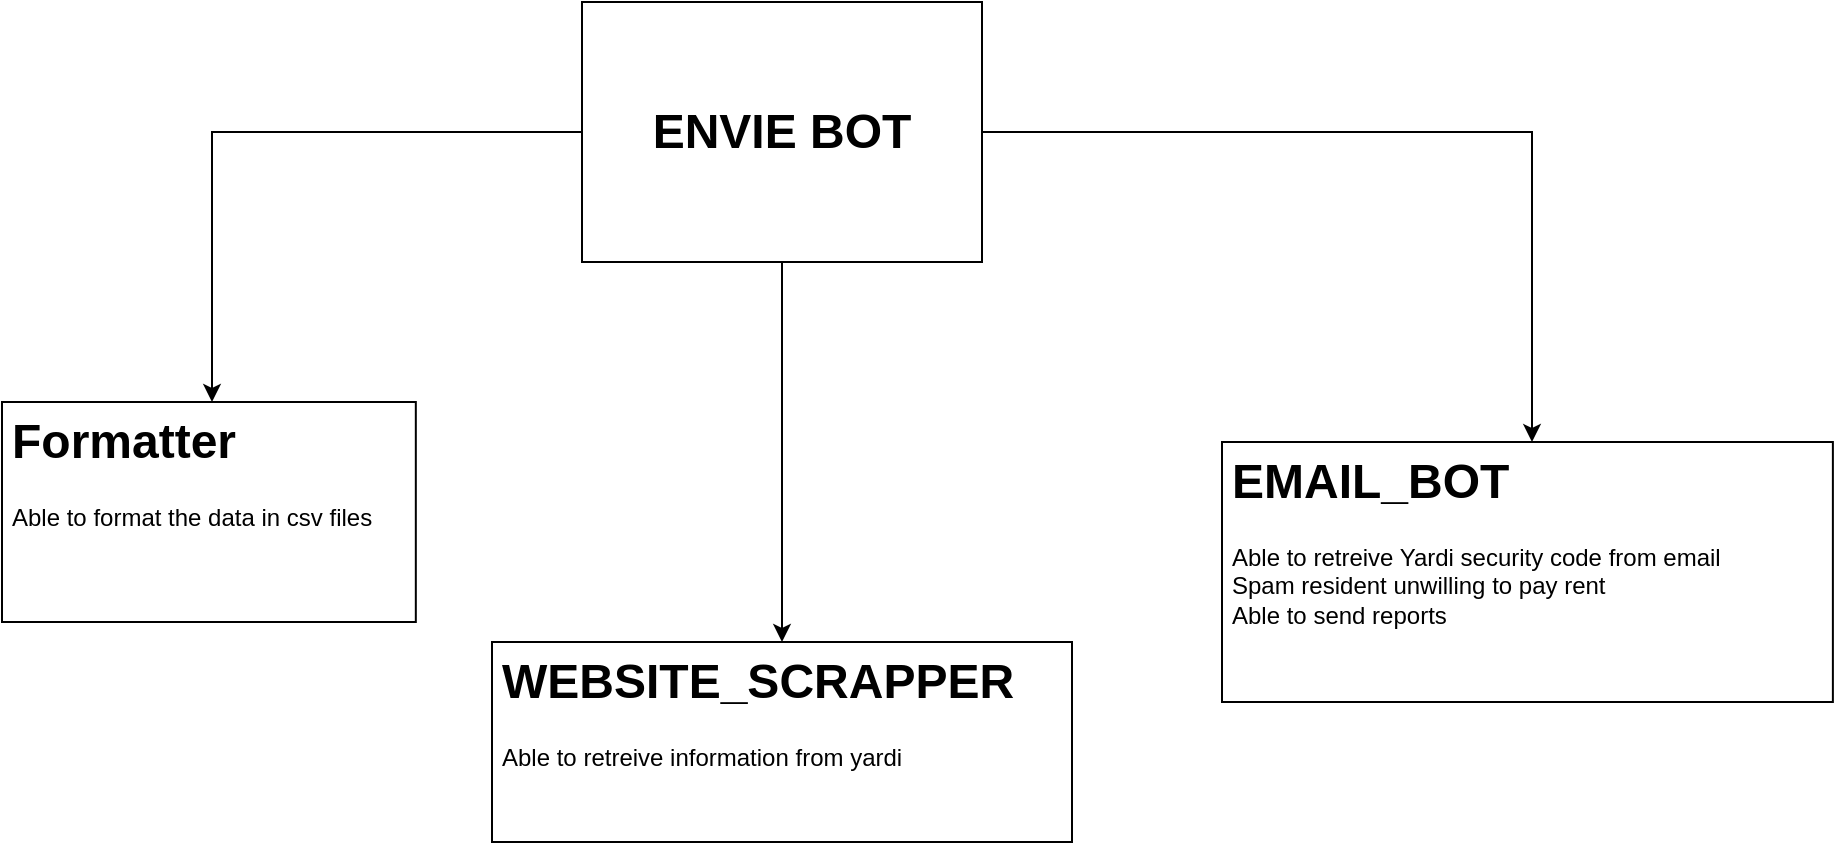 <mxfile version="20.4.0" type="github" pages="2">
  <diagram id="xLggRz3xDiTvZfhR7DCt" name="Modules">
    <mxGraphModel dx="2157" dy="1422" grid="1" gridSize="10" guides="1" tooltips="1" connect="1" arrows="1" fold="1" page="1" pageScale="1" pageWidth="850" pageHeight="1100" math="0" shadow="0">
      <root>
        <mxCell id="0" />
        <mxCell id="1" parent="0" />
        <mxCell id="th4ECtOqTUSO3FZzo3ZR-9" value="" style="group" vertex="1" connectable="0" parent="1">
          <mxGeometry x="600" y="330" width="310" height="130" as="geometry" />
        </mxCell>
        <mxCell id="th4ECtOqTUSO3FZzo3ZR-5" value="" style="rounded=0;whiteSpace=wrap;html=1;" vertex="1" parent="th4ECtOqTUSO3FZzo3ZR-9">
          <mxGeometry width="305.441" height="130.0" as="geometry" />
        </mxCell>
        <mxCell id="th4ECtOqTUSO3FZzo3ZR-6" value="&lt;h1&gt;EMAIL_BOT&lt;br&gt;&lt;/h1&gt;&lt;div&gt;Able to retreive Yardi security code from email&lt;/div&gt;&lt;div&gt;Spam resident unwilling to pay rent&lt;/div&gt;&lt;div&gt;Able to send reports&lt;br&gt;&lt;/div&gt;&lt;div&gt;&lt;br&gt;&lt;/div&gt;" style="text;html=1;strokeColor=none;fillColor=none;spacing=5;spacingTop=-20;whiteSpace=wrap;overflow=hidden;rounded=0;" vertex="1" parent="th4ECtOqTUSO3FZzo3ZR-9">
          <mxGeometry width="310" height="130.0" as="geometry" />
        </mxCell>
        <mxCell id="th4ECtOqTUSO3FZzo3ZR-10" value="" style="group" vertex="1" connectable="0" parent="1">
          <mxGeometry x="-10" y="310" width="210" height="110" as="geometry" />
        </mxCell>
        <mxCell id="th4ECtOqTUSO3FZzo3ZR-11" value="" style="rounded=0;whiteSpace=wrap;html=1;" vertex="1" parent="th4ECtOqTUSO3FZzo3ZR-10">
          <mxGeometry width="206.912" height="110.0" as="geometry" />
        </mxCell>
        <mxCell id="th4ECtOqTUSO3FZzo3ZR-12" value="&lt;h1&gt;Formatter&lt;br&gt;&lt;/h1&gt;Able to format the data in csv files&lt;br&gt;&lt;div&gt;&lt;br&gt;&lt;/div&gt;" style="text;html=1;strokeColor=none;fillColor=none;spacing=5;spacingTop=-20;whiteSpace=wrap;overflow=hidden;rounded=0;" vertex="1" parent="th4ECtOqTUSO3FZzo3ZR-10">
          <mxGeometry width="210" height="110.0" as="geometry" />
        </mxCell>
        <mxCell id="JdXKYWSp74OsARodr6tb-2" style="edgeStyle=orthogonalEdgeStyle;rounded=0;orthogonalLoop=1;jettySize=auto;html=1;fontSize=24;" edge="1" parent="1" source="JdXKYWSp74OsARodr6tb-1" target="th4ECtOqTUSO3FZzo3ZR-12">
          <mxGeometry relative="1" as="geometry" />
        </mxCell>
        <mxCell id="JdXKYWSp74OsARodr6tb-7" style="edgeStyle=orthogonalEdgeStyle;rounded=0;orthogonalLoop=1;jettySize=auto;html=1;fontSize=24;" edge="1" parent="1" source="JdXKYWSp74OsARodr6tb-1" target="JdXKYWSp74OsARodr6tb-6">
          <mxGeometry relative="1" as="geometry" />
        </mxCell>
        <mxCell id="JdXKYWSp74OsARodr6tb-8" style="edgeStyle=orthogonalEdgeStyle;rounded=0;orthogonalLoop=1;jettySize=auto;html=1;entryX=0.5;entryY=0;entryDx=0;entryDy=0;fontSize=24;" edge="1" parent="1" source="JdXKYWSp74OsARodr6tb-1" target="th4ECtOqTUSO3FZzo3ZR-6">
          <mxGeometry relative="1" as="geometry" />
        </mxCell>
        <mxCell id="JdXKYWSp74OsARodr6tb-1" value="&lt;h1&gt;&lt;font style=&quot;font-size: 24px;&quot;&gt;ENVIE BOT&lt;/font&gt;&lt;/h1&gt;" style="rounded=0;whiteSpace=wrap;html=1;" vertex="1" parent="1">
          <mxGeometry x="280" y="110" width="200" height="130" as="geometry" />
        </mxCell>
        <mxCell id="JdXKYWSp74OsARodr6tb-4" value="" style="group" vertex="1" connectable="0" parent="1">
          <mxGeometry x="235" y="430" width="290" height="100" as="geometry" />
        </mxCell>
        <mxCell id="JdXKYWSp74OsARodr6tb-5" value="" style="rounded=0;whiteSpace=wrap;html=1;" vertex="1" parent="JdXKYWSp74OsARodr6tb-4">
          <mxGeometry width="290" height="100.0" as="geometry" />
        </mxCell>
        <mxCell id="JdXKYWSp74OsARodr6tb-6" value="&lt;h1&gt;WEBSITE_SCRAPPER&lt;br&gt;&lt;/h1&gt;&lt;p&gt;Able to retreive information from yardi&lt;br&gt;&lt;/p&gt;" style="text;html=1;strokeColor=none;fillColor=none;spacing=5;spacingTop=-20;whiteSpace=wrap;overflow=hidden;rounded=0;" vertex="1" parent="JdXKYWSp74OsARodr6tb-4">
          <mxGeometry width="290" height="100.0" as="geometry" />
        </mxCell>
      </root>
    </mxGraphModel>
  </diagram>
  <diagram id="c8Nor9SsRpzTECpaN6IT" name="WEB SCRAPPER OBJ">
    <mxGraphModel dx="784" dy="313" grid="1" gridSize="10" guides="1" tooltips="1" connect="1" arrows="1" fold="1" page="1" pageScale="1" pageWidth="850" pageHeight="1100" math="0" shadow="0">
      <root>
        <mxCell id="0" />
        <mxCell id="1" parent="0" />
        <mxCell id="Ae-3tbpD8CXmH7pGEP9--15" style="edgeStyle=orthogonalEdgeStyle;rounded=0;orthogonalLoop=1;jettySize=auto;html=1;fontSize=14;" edge="1" parent="1" source="Ae-3tbpD8CXmH7pGEP9--1" target="Ae-3tbpD8CXmH7pGEP9--5">
          <mxGeometry relative="1" as="geometry" />
        </mxCell>
        <mxCell id="Ae-3tbpD8CXmH7pGEP9--1" value="BOT" style="rounded=0;whiteSpace=wrap;html=1;fontSize=24;" vertex="1" parent="1">
          <mxGeometry x="230" y="140" width="120" height="60" as="geometry" />
        </mxCell>
        <mxCell id="Ae-3tbpD8CXmH7pGEP9--5" value="__init__" style="swimlane;fontStyle=0;childLayout=stackLayout;horizontal=1;startSize=30;horizontalStack=0;resizeParent=1;resizeParentMax=0;resizeLast=0;collapsible=1;marginBottom=0;fontSize=14;" vertex="1" parent="1">
          <mxGeometry x="180" y="310" width="220" height="150" as="geometry" />
        </mxCell>
        <mxCell id="Ae-3tbpD8CXmH7pGEP9--6" value="defines the meta stuff" style="text;strokeColor=none;fillColor=none;align=left;verticalAlign=middle;spacingLeft=4;spacingRight=4;overflow=hidden;points=[[0,0.5],[1,0.5]];portConstraint=eastwest;rotatable=0;fontSize=14;" vertex="1" parent="Ae-3tbpD8CXmH7pGEP9--5">
          <mxGeometry y="30" width="220" height="30" as="geometry" />
        </mxCell>
        <mxCell id="Ae-3tbpD8CXmH7pGEP9--8" value="logs in to Yardi " style="text;strokeColor=none;fillColor=none;align=left;verticalAlign=middle;spacingLeft=4;spacingRight=4;overflow=hidden;points=[[0,0.5],[1,0.5]];portConstraint=eastwest;rotatable=0;fontSize=14;" vertex="1" parent="Ae-3tbpD8CXmH7pGEP9--5">
          <mxGeometry y="60" width="220" height="30" as="geometry" />
        </mxCell>
        <mxCell id="Ae-3tbpD8CXmH7pGEP9--7" value="opens the browser" style="text;strokeColor=none;fillColor=none;align=left;verticalAlign=middle;spacingLeft=4;spacingRight=4;overflow=hidden;points=[[0,0.5],[1,0.5]];portConstraint=eastwest;rotatable=0;fontSize=14;" vertex="1" parent="Ae-3tbpD8CXmH7pGEP9--5">
          <mxGeometry y="90" width="220" height="30" as="geometry" />
        </mxCell>
        <mxCell id="Ae-3tbpD8CXmH7pGEP9--14" value="goes to Voyager page" style="text;html=1;strokeColor=none;fillColor=none;align=center;verticalAlign=middle;whiteSpace=wrap;rounded=0;fontSize=14;" vertex="1" parent="Ae-3tbpD8CXmH7pGEP9--5">
          <mxGeometry y="120" width="220" height="30" as="geometry" />
        </mxCell>
        <mxCell id="Ae-3tbpD8CXmH7pGEP9--16" value="GET_EMAILS" style="swimlane;fontStyle=0;childLayout=stackLayout;horizontal=1;startSize=30;horizontalStack=0;resizeParent=1;resizeParentMax=0;resizeLast=0;collapsible=1;marginBottom=0;fontSize=14;" vertex="1" parent="1">
          <mxGeometry x="460" y="310" width="220" height="150" as="geometry" />
        </mxCell>
        <mxCell id="Ae-3tbpD8CXmH7pGEP9--17" value="Goes to the resident section" style="text;strokeColor=none;fillColor=none;align=left;verticalAlign=middle;spacingLeft=4;spacingRight=4;overflow=hidden;points=[[0,0.5],[1,0.5]];portConstraint=eastwest;rotatable=0;fontSize=14;" vertex="1" parent="Ae-3tbpD8CXmH7pGEP9--16">
          <mxGeometry y="30" width="220" height="30" as="geometry" />
        </mxCell>
        <mxCell id="Ae-3tbpD8CXmH7pGEP9--18" value="FOR loop" style="text;strokeColor=none;fillColor=none;align=left;verticalAlign=middle;spacingLeft=4;spacingRight=4;overflow=hidden;points=[[0,0.5],[1,0.5]];portConstraint=eastwest;rotatable=0;fontSize=14;" vertex="1" parent="Ae-3tbpD8CXmH7pGEP9--16">
          <mxGeometry y="60" width="220" height="30" as="geometry" />
        </mxCell>
        <mxCell id="Ae-3tbpD8CXmH7pGEP9--19" value="opens the browser" style="text;strokeColor=none;fillColor=none;align=left;verticalAlign=middle;spacingLeft=4;spacingRight=4;overflow=hidden;points=[[0,0.5],[1,0.5]];portConstraint=eastwest;rotatable=0;fontSize=14;" vertex="1" parent="Ae-3tbpD8CXmH7pGEP9--16">
          <mxGeometry y="90" width="220" height="30" as="geometry" />
        </mxCell>
        <mxCell id="Ae-3tbpD8CXmH7pGEP9--20" value="goes to Voyager page" style="text;html=1;strokeColor=none;fillColor=none;align=center;verticalAlign=middle;whiteSpace=wrap;rounded=0;fontSize=14;" vertex="1" parent="Ae-3tbpD8CXmH7pGEP9--16">
          <mxGeometry y="120" width="220" height="30" as="geometry" />
        </mxCell>
      </root>
    </mxGraphModel>
  </diagram>
</mxfile>
